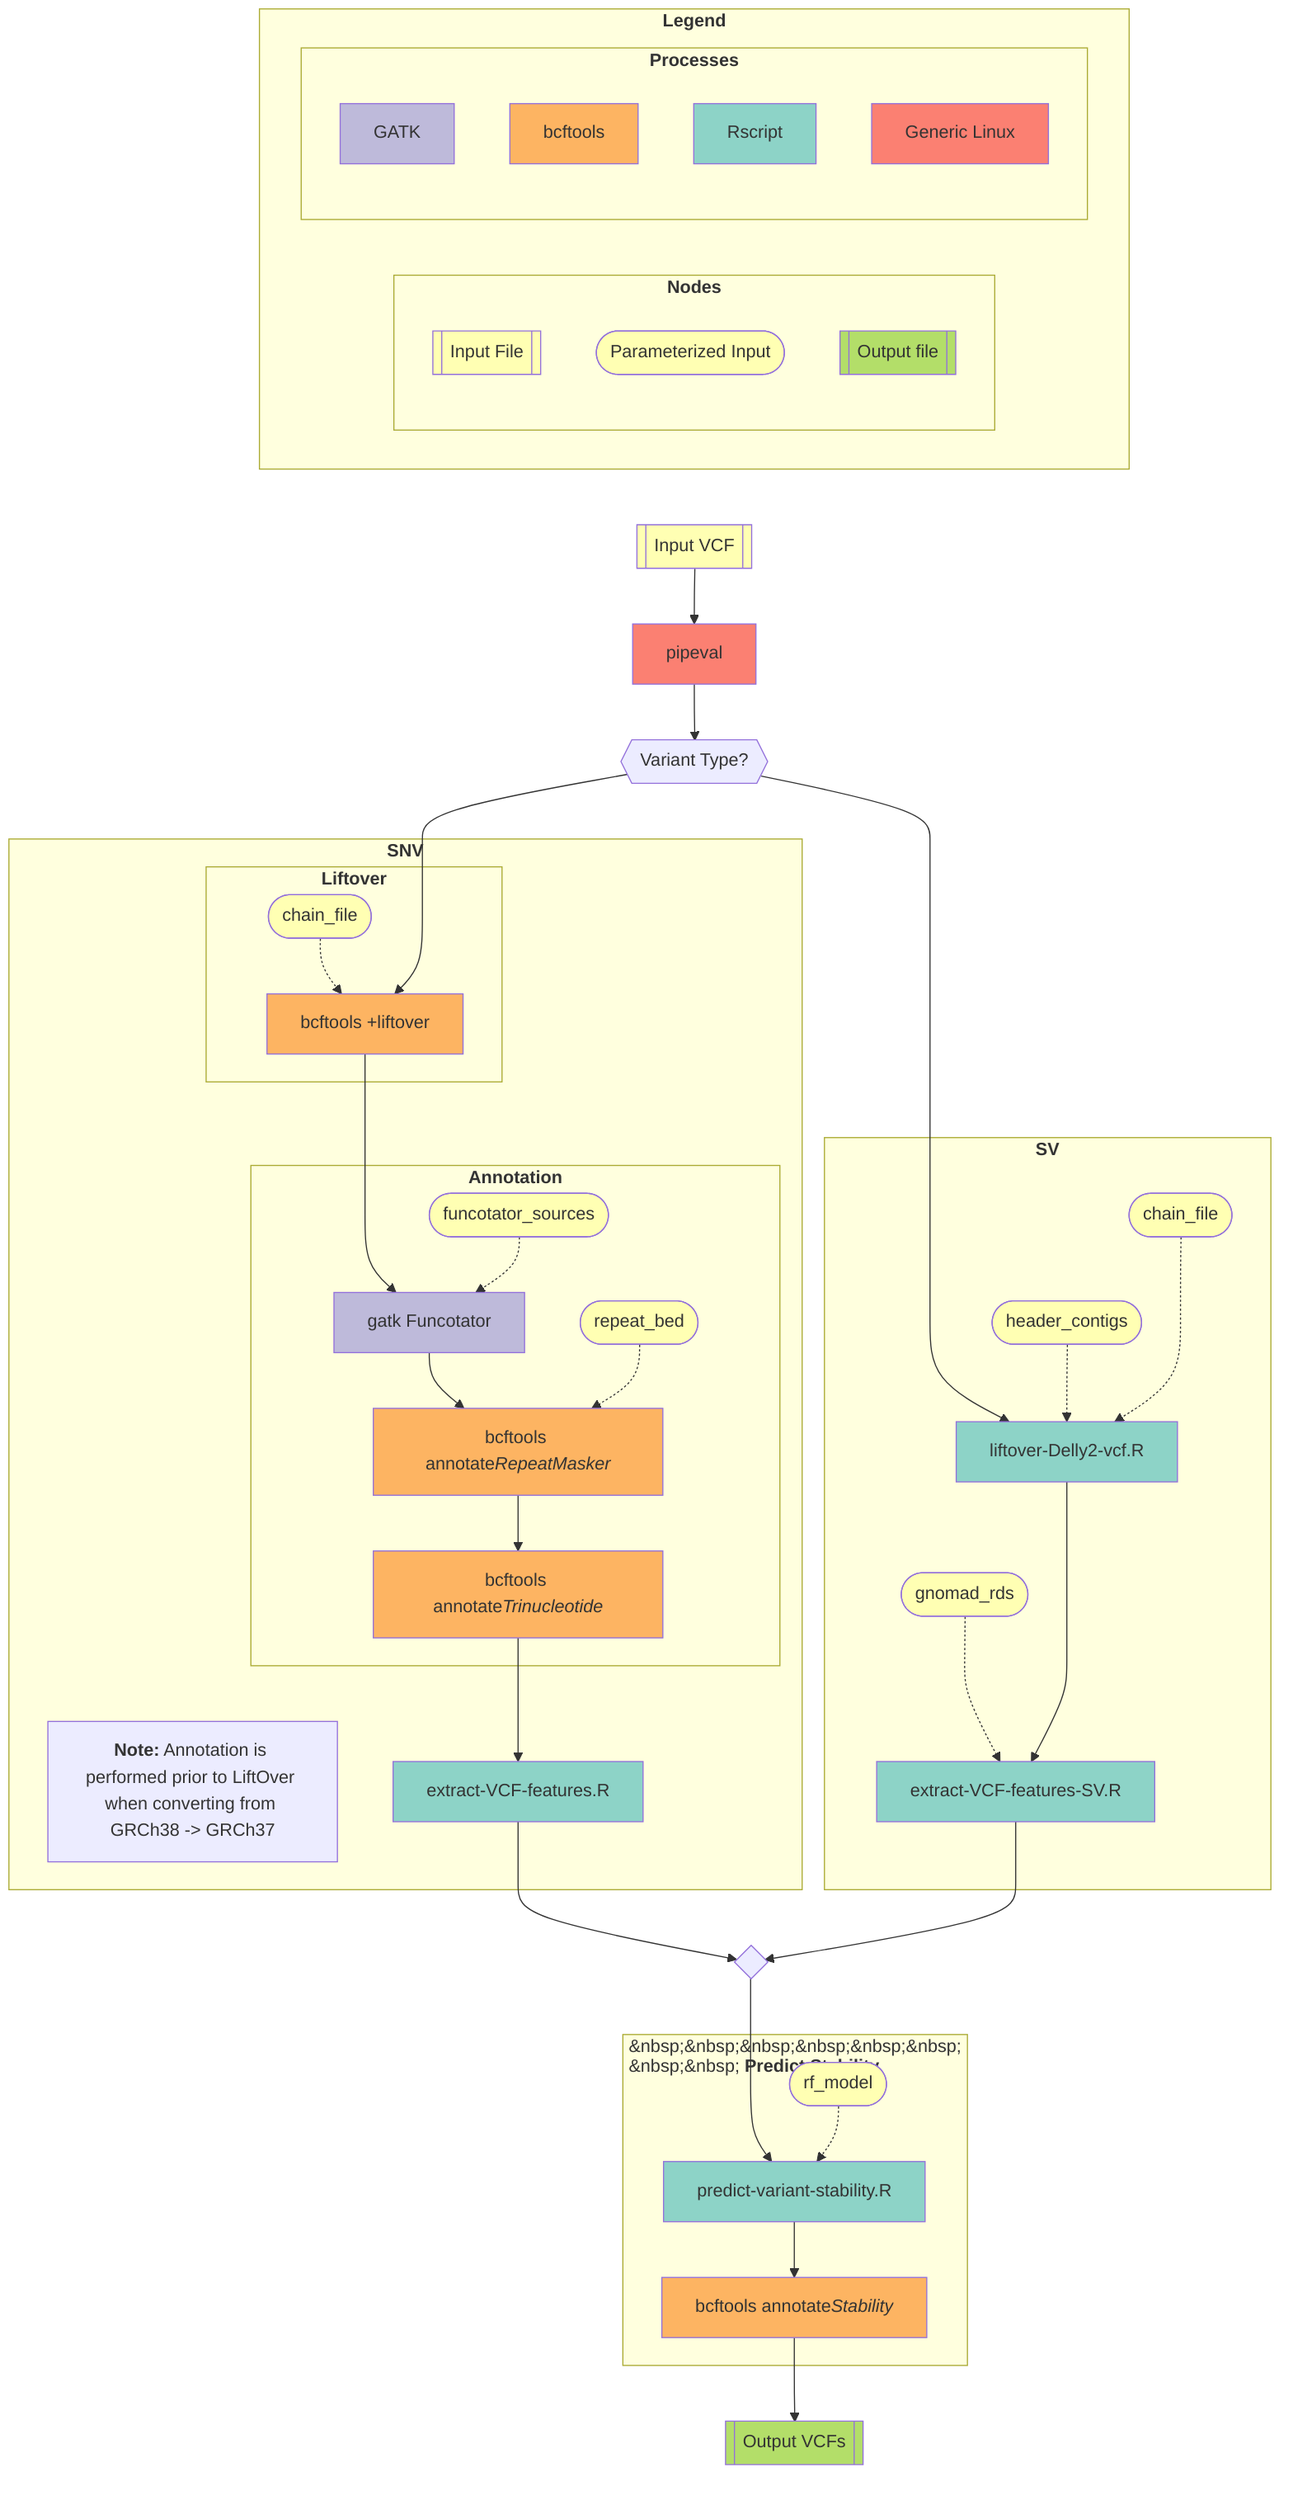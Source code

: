 %%{init: {"flowchart": {"htmlLabels": false}} }%%

flowchart TD

  classDef input fill:#ffffb3
  classDef output fill:#b3de69
  classDef gatk fill:#bebada
  classDef bcftools fill:#fdb462
  classDef R fill:#8dd3c7
  classDef linux fill:#fb8072

  subgraph legend ["`**Legend**`"]
      direction RL
    subgraph nodes ["`**Nodes**`"]
      input[["Input File"]]:::input
      input_node(["Parameterized Input"]):::input
      output[["Output file"]]:::output
    end

    subgraph processes ["`**Processes**`"]
      gatk_docker[GATK]:::gatk
      bcftools_docker[bcftools]:::bcftools
      r_docker[Rscript]:::R
      linux_docker[Generic Linux]:::linux
    end
  end

  legend
  ~~~ input_vcf[["Input VCF"]]:::input
  --> pipeval:::linux
  --> sv_vs_snv{{Variant Type?}}

  sv_vs_snv ------> r_liftover
  header_contigs .-> r_liftover
  chain_file2 ..-> r_liftover
  gnomad_rds .-> r_extract_sv

  subgraph SV ["`**SV**`"]
    %% Other input files
    header_contigs([header_contigs]):::input
    chain_file2([chain_file]):::input
    gnomad_rds([gnomad_rds]):::input

    r_liftover[liftover-Delly2-vcf.R]:::R
    ---> r_extract_sv[extract-VCF-features-SV.R]:::R

  end

  chain_file .-> bcftools_liftover
  sv_vs_snv --> bcftools_liftover

  subgraph SNV ["`**SNV**`"]
    subgraph SNV_liftover["`**Liftover**`"]
        chain_file([chain_file]):::input
        bcftools_liftover[bcftools +liftover]:::bcftools
    end

    subgraph SNV_annotation["`**Annotation**`"]
        funcotator_sources([funcotator_sources]):::input
        repeat_bed([repeat_bed]):::input

        gatk_func[gatk Funcotator]:::gatk
        --> bcftools_annotate["`bcftools annotate*RepeatMasker*`"]:::bcftools
        --> bcftools_annotate2["`bcftools annotate*Trinucleotide*`"]:::bcftools
    end

    blocknote["`**Note:** Annotation is performed prior to LiftOver when converting from GRCh38 -> GRCh37`"]

    bcftools_liftover ---> gatk_func
    bcftools_annotate2 --> r_extract_snv[extract-VCF-features.R]:::R
  end

  funcotator_sources .-> gatk_func
  repeat_bed .-> bcftools_annotate

  joinpaths{ }
  r_extract_snv --> joinpaths
  r_extract_sv --> joinpaths
  joinpaths ---> r_predict_stability

  subgraph Predict Stability ["`&nbsp;&nbsp;&nbsp;&nbsp;&nbsp;&nbsp;&nbsp;&nbsp;**Predict Stability**`"]
    r_predict_stability[predict-variant-stability.R]:::R
    --> bcftools_annotate3["`bcftools annotate*Stability*`"]:::bcftools

    rf_model([rf_model]):::input .-> r_predict_stability
  end

  bcftools_annotate3 --> output_vcfs[["Output VCFs"]]:::output